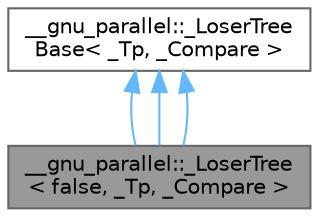 digraph "__gnu_parallel::_LoserTree&lt; false, _Tp, _Compare &gt;"
{
 // LATEX_PDF_SIZE
  bgcolor="transparent";
  edge [fontname=Helvetica,fontsize=10,labelfontname=Helvetica,labelfontsize=10];
  node [fontname=Helvetica,fontsize=10,shape=box,height=0.2,width=0.4];
  Node1 [id="Node000001",label="__gnu_parallel::_LoserTree\l\< false, _Tp, _Compare \>",height=0.2,width=0.4,color="gray40", fillcolor="grey60", style="filled", fontcolor="black",tooltip="Unstable _LoserTree variant."];
  Node2 -> Node1 [id="edge7_Node000001_Node000002",dir="back",color="steelblue1",style="solid",tooltip=" "];
  Node2 [id="Node000002",label="__gnu_parallel::_LoserTree\lBase\< _Tp, _Compare \>",height=0.2,width=0.4,color="gray40", fillcolor="white", style="filled",URL="$class____gnu__parallel_1_1___loser_tree_base.html",tooltip="Guarded loser/tournament tree."];
  Node2 -> Node1 [id="edge8_Node000001_Node000002",dir="back",color="steelblue1",style="solid",tooltip=" "];
  Node2 -> Node1 [id="edge9_Node000001_Node000002",dir="back",color="steelblue1",style="solid",tooltip=" "];
}

